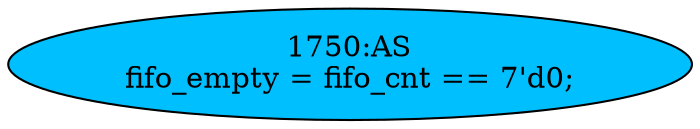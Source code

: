 strict digraph "" {
	node [label="\N"];
	"1750:AS"	 [ast="<pyverilog.vparser.ast.Assign object at 0x7f44f6bb5390>",
		def_var="['fifo_empty']",
		fillcolor=deepskyblue,
		label="1750:AS
fifo_empty = fifo_cnt == 7'd0;",
		statements="[]",
		style=filled,
		typ=Assign,
		use_var="['fifo_cnt']"];
}
